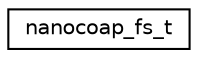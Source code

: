 digraph "Graphical Class Hierarchy"
{
 // LATEX_PDF_SIZE
  edge [fontname="Helvetica",fontsize="10",labelfontname="Helvetica",labelfontsize="10"];
  node [fontname="Helvetica",fontsize="10",shape=record];
  rankdir="LR";
  Node0 [label="nanocoap_fs_t",height=0.2,width=0.4,color="black", fillcolor="white", style="filled",URL="$structnanocoap__fs__t.html",tooltip="nanoCoAP file system configuration"];
}
